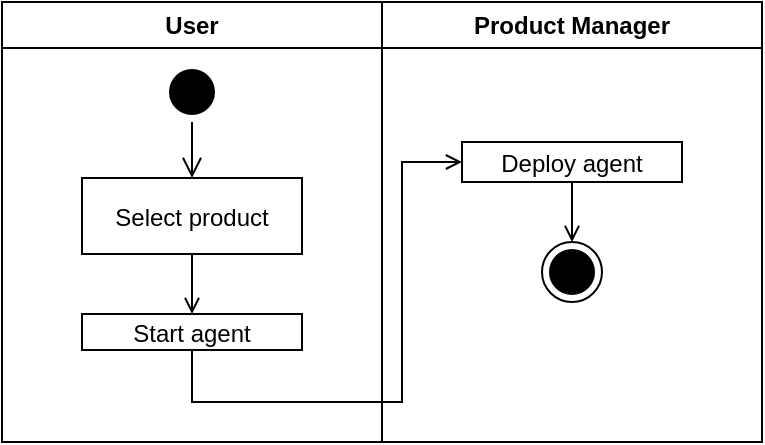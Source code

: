 <mxfile version="24.7.5">
  <diagram name="Page-1" id="e7e014a7-5840-1c2e-5031-d8a46d1fe8dd">
    <mxGraphModel dx="830" dy="478" grid="1" gridSize="10" guides="1" tooltips="1" connect="1" arrows="1" fold="1" page="1" pageScale="1" pageWidth="1169" pageHeight="826" background="none" math="0" shadow="0">
      <root>
        <mxCell id="0" />
        <mxCell id="1" parent="0" />
        <mxCell id="eL9iIxsxxshVKPqE0q5u-58" value="User" style="swimlane;whiteSpace=wrap;movable=1;resizable=1;rotatable=1;deletable=1;editable=1;locked=0;connectable=1;" parent="1" vertex="1">
          <mxGeometry x="30" y="40" width="190" height="220" as="geometry">
            <mxRectangle x="164.5" y="128" width="70" height="30" as="alternateBounds" />
          </mxGeometry>
        </mxCell>
        <mxCell id="eL9iIxsxxshVKPqE0q5u-59" value="" style="ellipse;shape=startState;fillColor=#000000;strokeColor=default;" parent="eL9iIxsxxshVKPqE0q5u-58" vertex="1">
          <mxGeometry x="80" y="30" width="30" height="30" as="geometry" />
        </mxCell>
        <mxCell id="eL9iIxsxxshVKPqE0q5u-60" value="" style="edgeStyle=elbowEdgeStyle;elbow=horizontal;verticalAlign=bottom;endArrow=open;endSize=8;strokeColor=default;endFill=1;rounded=0;entryX=0.5;entryY=0;entryDx=0;entryDy=0;" parent="eL9iIxsxxshVKPqE0q5u-58" source="eL9iIxsxxshVKPqE0q5u-59" target="eL9iIxsxxshVKPqE0q5u-71" edge="1">
          <mxGeometry x="100" y="40" as="geometry">
            <mxPoint x="95" y="80" as="targetPoint" />
          </mxGeometry>
        </mxCell>
        <mxCell id="eL9iIxsxxshVKPqE0q5u-70" style="edgeStyle=orthogonalEdgeStyle;rounded=0;orthogonalLoop=1;jettySize=auto;html=1;entryX=0.5;entryY=0;entryDx=0;entryDy=0;endArrow=open;endFill=0;" parent="eL9iIxsxxshVKPqE0q5u-58" source="eL9iIxsxxshVKPqE0q5u-71" target="eL9iIxsxxshVKPqE0q5u-75" edge="1">
          <mxGeometry relative="1" as="geometry" />
        </mxCell>
        <mxCell id="eL9iIxsxxshVKPqE0q5u-71" value="Select product" style="" parent="eL9iIxsxxshVKPqE0q5u-58" vertex="1">
          <mxGeometry x="40" y="88" width="110" height="38" as="geometry" />
        </mxCell>
        <mxCell id="eL9iIxsxxshVKPqE0q5u-75" value="Start agent" style="" parent="eL9iIxsxxshVKPqE0q5u-58" vertex="1">
          <mxGeometry x="40" y="156" width="110" height="18" as="geometry" />
        </mxCell>
        <mxCell id="eL9iIxsxxshVKPqE0q5u-76" value="Product Manager" style="swimlane;whiteSpace=wrap;startSize=23;movable=1;resizable=1;rotatable=1;deletable=1;editable=1;locked=0;connectable=1;" parent="1" vertex="1">
          <mxGeometry x="220" y="40" width="190" height="220" as="geometry" />
        </mxCell>
        <mxCell id="eL9iIxsxxshVKPqE0q5u-80" style="edgeStyle=orthogonalEdgeStyle;rounded=0;orthogonalLoop=1;jettySize=auto;html=1;exitX=0.5;exitY=1;exitDx=0;exitDy=0;entryX=0.5;entryY=0;entryDx=0;entryDy=0;endArrow=open;endFill=0;" parent="eL9iIxsxxshVKPqE0q5u-76" source="eL9iIxsxxshVKPqE0q5u-81" target="eL9iIxsxxshVKPqE0q5u-82" edge="1">
          <mxGeometry relative="1" as="geometry" />
        </mxCell>
        <mxCell id="eL9iIxsxxshVKPqE0q5u-81" value="Deploy agent" style="" parent="eL9iIxsxxshVKPqE0q5u-76" vertex="1">
          <mxGeometry x="40" y="70" width="110" height="20" as="geometry" />
        </mxCell>
        <mxCell id="eL9iIxsxxshVKPqE0q5u-82" value="" style="ellipse;html=1;shape=endState;fillColor=#000000;strokeColor=default;" parent="eL9iIxsxxshVKPqE0q5u-76" vertex="1">
          <mxGeometry x="80" y="120" width="30" height="30" as="geometry" />
        </mxCell>
        <mxCell id="eL9iIxsxxshVKPqE0q5u-90" style="edgeStyle=orthogonalEdgeStyle;rounded=0;orthogonalLoop=1;jettySize=auto;html=1;entryX=0;entryY=0.5;entryDx=0;entryDy=0;endArrow=open;endFill=0;exitX=0.5;exitY=1;exitDx=0;exitDy=0;" parent="1" source="eL9iIxsxxshVKPqE0q5u-75" target="eL9iIxsxxshVKPqE0q5u-81" edge="1">
          <mxGeometry relative="1" as="geometry">
            <Array as="points">
              <mxPoint x="125" y="240" />
              <mxPoint x="230" y="240" />
              <mxPoint x="230" y="120" />
            </Array>
          </mxGeometry>
        </mxCell>
      </root>
    </mxGraphModel>
  </diagram>
</mxfile>
